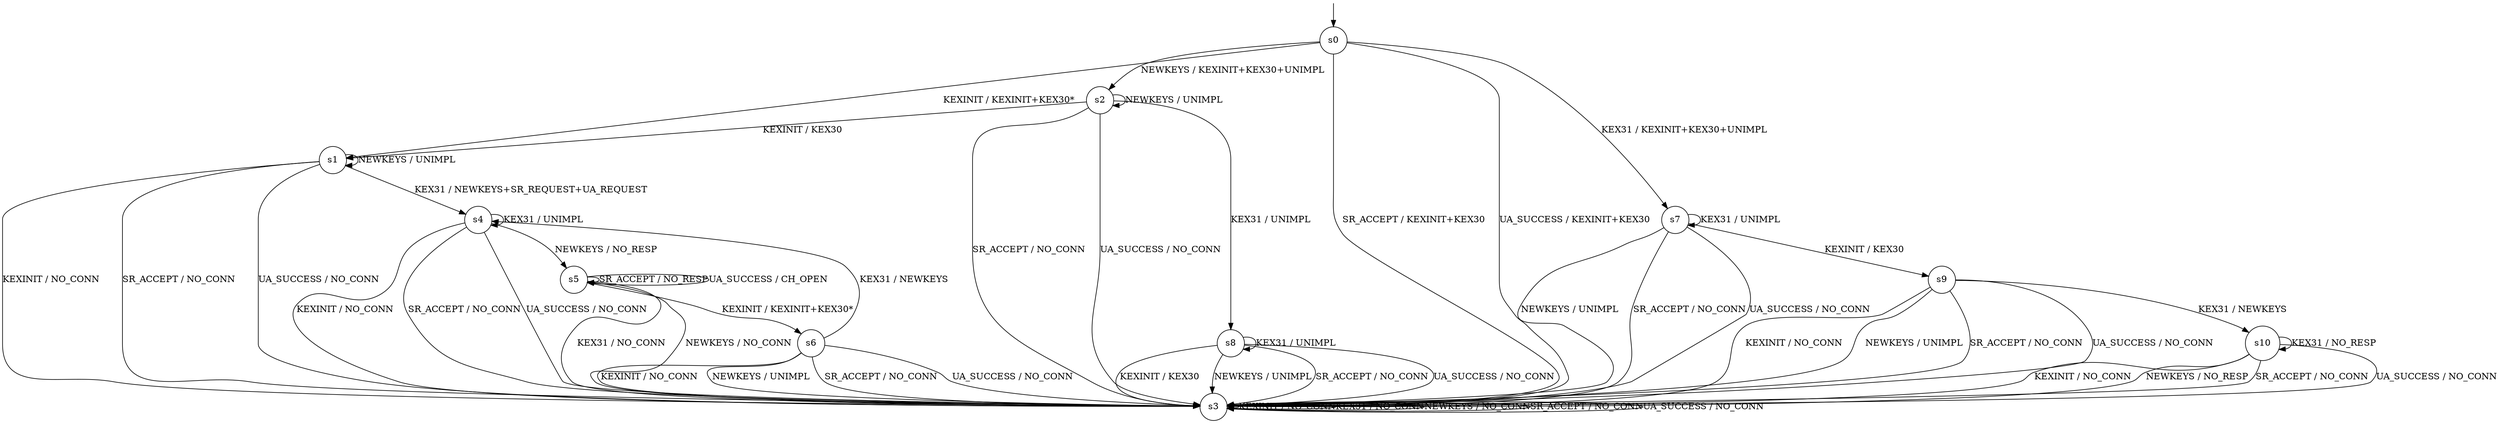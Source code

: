 digraph g {

	s0 [shape="circle" label="s0"];
	s1 [shape="circle" label="s1"];
	s2 [shape="circle" label="s2"];
	s3 [shape="circle" label="s3"];
	s4 [shape="circle" label="s4"];
	s5 [shape="circle" label="s5"];
	s6 [shape="circle" label="s6"];
	s7 [shape="circle" label="s7"];
	s8 [shape="circle" label="s8"];
	s9 [shape="circle" label="s9"];
	s10 [shape="circle" label="s10"];
	s0 -> s1 [label="KEXINIT / KEXINIT+KEX30*"];
	s0 -> s7 [label="KEX31 / KEXINIT+KEX30+UNIMPL"];
	s0 -> s2 [label="NEWKEYS / KEXINIT+KEX30+UNIMPL"];
	s0 -> s3 [label="SR_ACCEPT / KEXINIT+KEX30"];
	s0 -> s3 [label="UA_SUCCESS / KEXINIT+KEX30"];
	s1 -> s3 [label="KEXINIT / NO_CONN"];
	s1 -> s4 [label="KEX31 / NEWKEYS+SR_REQUEST+UA_REQUEST"];
	s1 -> s1 [label="NEWKEYS / UNIMPL"];
	s1 -> s3 [label="SR_ACCEPT / NO_CONN"];
	s1 -> s3 [label="UA_SUCCESS / NO_CONN"];
	s2 -> s1 [label="KEXINIT / KEX30"];
	s2 -> s8 [label="KEX31 / UNIMPL"];
	s2 -> s2 [label="NEWKEYS / UNIMPL"];
	s2 -> s3 [label="SR_ACCEPT / NO_CONN"];
	s2 -> s3 [label="UA_SUCCESS / NO_CONN"];
	s3 -> s3 [label="KEXINIT / NO_CONN"];
	s3 -> s3 [label="KEX31 / NO_CONN"];
	s3 -> s3 [label="NEWKEYS / NO_CONN"];
	s3 -> s3 [label="SR_ACCEPT / NO_CONN"];
	s3 -> s3 [label="UA_SUCCESS / NO_CONN"];
	s4 -> s3 [label="KEXINIT / NO_CONN"];
	s4 -> s4 [label="KEX31 / UNIMPL"];
	s4 -> s5 [label="NEWKEYS / NO_RESP"];
	s4 -> s3 [label="SR_ACCEPT / NO_CONN"];
	s4 -> s3 [label="UA_SUCCESS / NO_CONN"];
	s5 -> s6 [label="KEXINIT / KEXINIT+KEX30*"];
	s5 -> s3 [label="KEX31 / NO_CONN"];
	s5 -> s3 [label="NEWKEYS / NO_CONN"];
	s5 -> s5 [label="SR_ACCEPT / NO_RESP"];
	s5 -> s5 [label="UA_SUCCESS / CH_OPEN"];
	s6 -> s3 [label="KEXINIT / NO_CONN"];
	s6 -> s4 [label="KEX31 / NEWKEYS"];
	s6 -> s3 [label="NEWKEYS / UNIMPL"];
	s6 -> s3 [label="SR_ACCEPT / NO_CONN"];
	s6 -> s3 [label="UA_SUCCESS / NO_CONN"];
	s7 -> s9 [label="KEXINIT / KEX30"];
	s7 -> s7 [label="KEX31 / UNIMPL"];
	s7 -> s3 [label="NEWKEYS / UNIMPL"];
	s7 -> s3 [label="SR_ACCEPT / NO_CONN"];
	s7 -> s3 [label="UA_SUCCESS / NO_CONN"];
	s8 -> s3 [label="KEXINIT / KEX30"];
	s8 -> s8 [label="KEX31 / UNIMPL"];
	s8 -> s3 [label="NEWKEYS / UNIMPL"];
	s8 -> s3 [label="SR_ACCEPT / NO_CONN"];
	s8 -> s3 [label="UA_SUCCESS / NO_CONN"];
	s9 -> s3 [label="KEXINIT / NO_CONN"];
	s9 -> s10 [label="KEX31 / NEWKEYS"];
	s9 -> s3 [label="NEWKEYS / UNIMPL"];
	s9 -> s3 [label="SR_ACCEPT / NO_CONN"];
	s9 -> s3 [label="UA_SUCCESS / NO_CONN"];
	s10 -> s3 [label="KEXINIT / NO_CONN"];
	s10 -> s10 [label="KEX31 / NO_RESP"];
	s10 -> s3 [label="NEWKEYS / NO_RESP"];
	s10 -> s3 [label="SR_ACCEPT / NO_CONN"];
	s10 -> s3 [label="UA_SUCCESS / NO_CONN"];

__start0 [label="" shape="none" width="0" height="0"];
__start0 -> s0;

}
